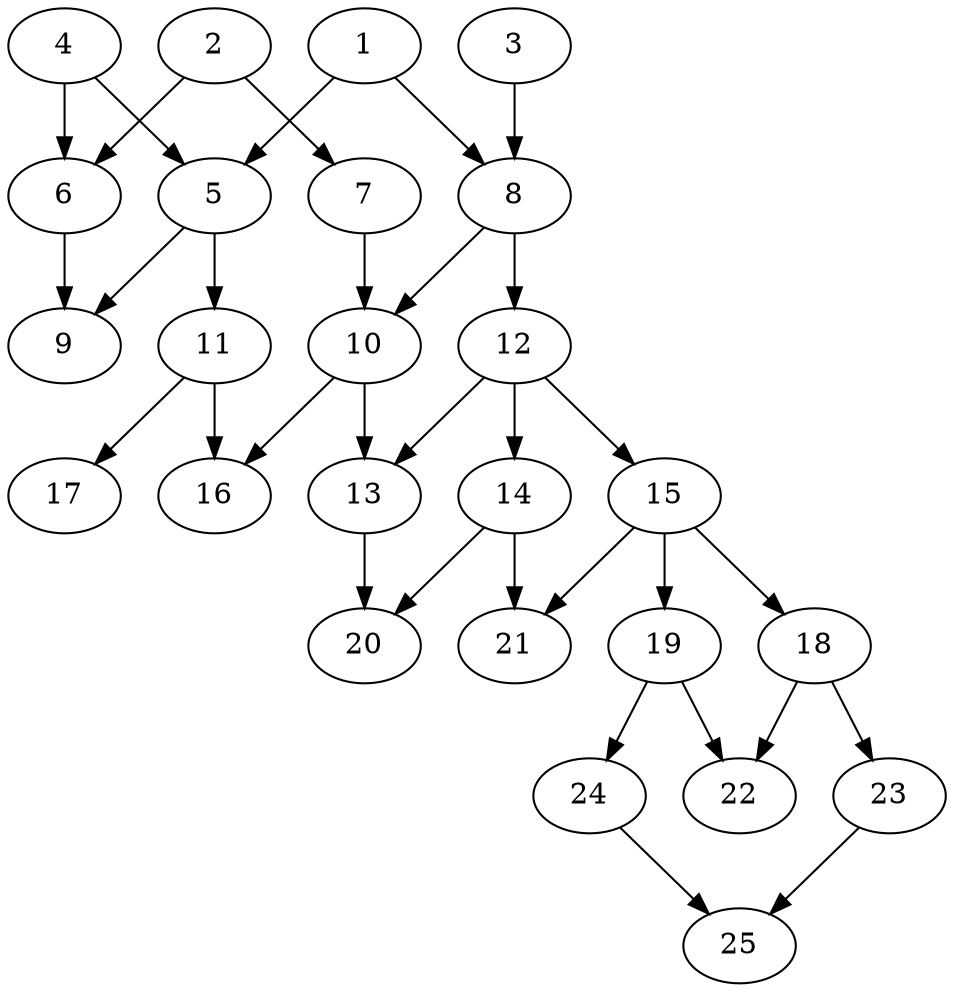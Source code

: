 // DAG automatically generated by daggen at Thu Oct  3 14:00:39 2019
// ./daggen --dot -n 25 --ccr 0.5 --fat 0.5 --regular 0.7 --density 0.5 --mindata 5242880 --maxdata 52428800 
digraph G {
  1 [size="17045504", alpha="0.13", expect_size="8522752"] 
  1 -> 5 [size ="8522752"]
  1 -> 8 [size ="8522752"]
  2 [size="52471808", alpha="0.04", expect_size="26235904"] 
  2 -> 6 [size ="26235904"]
  2 -> 7 [size ="26235904"]
  3 [size="34471936", alpha="0.09", expect_size="17235968"] 
  3 -> 8 [size ="17235968"]
  4 [size="79896576", alpha="0.10", expect_size="39948288"] 
  4 -> 5 [size ="39948288"]
  4 -> 6 [size ="39948288"]
  5 [size="90011648", alpha="0.10", expect_size="45005824"] 
  5 -> 9 [size ="45005824"]
  5 -> 11 [size ="45005824"]
  6 [size="44433408", alpha="0.10", expect_size="22216704"] 
  6 -> 9 [size ="22216704"]
  7 [size="51167232", alpha="0.08", expect_size="25583616"] 
  7 -> 10 [size ="25583616"]
  8 [size="59127808", alpha="0.02", expect_size="29563904"] 
  8 -> 10 [size ="29563904"]
  8 -> 12 [size ="29563904"]
  9 [size="36366336", alpha="0.14", expect_size="18183168"] 
  10 [size="30662656", alpha="0.02", expect_size="15331328"] 
  10 -> 13 [size ="15331328"]
  10 -> 16 [size ="15331328"]
  11 [size="13084672", alpha="0.03", expect_size="6542336"] 
  11 -> 16 [size ="6542336"]
  11 -> 17 [size ="6542336"]
  12 [size="73232384", alpha="0.14", expect_size="36616192"] 
  12 -> 13 [size ="36616192"]
  12 -> 14 [size ="36616192"]
  12 -> 15 [size ="36616192"]
  13 [size="89802752", alpha="0.18", expect_size="44901376"] 
  13 -> 20 [size ="44901376"]
  14 [size="38754304", alpha="0.06", expect_size="19377152"] 
  14 -> 20 [size ="19377152"]
  14 -> 21 [size ="19377152"]
  15 [size="84682752", alpha="0.19", expect_size="42341376"] 
  15 -> 18 [size ="42341376"]
  15 -> 19 [size ="42341376"]
  15 -> 21 [size ="42341376"]
  16 [size="38309888", alpha="0.19", expect_size="19154944"] 
  17 [size="84213760", alpha="0.06", expect_size="42106880"] 
  18 [size="29810688", alpha="0.20", expect_size="14905344"] 
  18 -> 22 [size ="14905344"]
  18 -> 23 [size ="14905344"]
  19 [size="40108032", alpha="0.04", expect_size="20054016"] 
  19 -> 22 [size ="20054016"]
  19 -> 24 [size ="20054016"]
  20 [size="13715456", alpha="0.18", expect_size="6857728"] 
  21 [size="24586240", alpha="0.14", expect_size="12293120"] 
  22 [size="36528128", alpha="0.18", expect_size="18264064"] 
  23 [size="102553600", alpha="0.08", expect_size="51276800"] 
  23 -> 25 [size ="51276800"]
  24 [size="92899328", alpha="0.12", expect_size="46449664"] 
  24 -> 25 [size ="46449664"]
  25 [size="25544704", alpha="0.14", expect_size="12772352"] 
}
